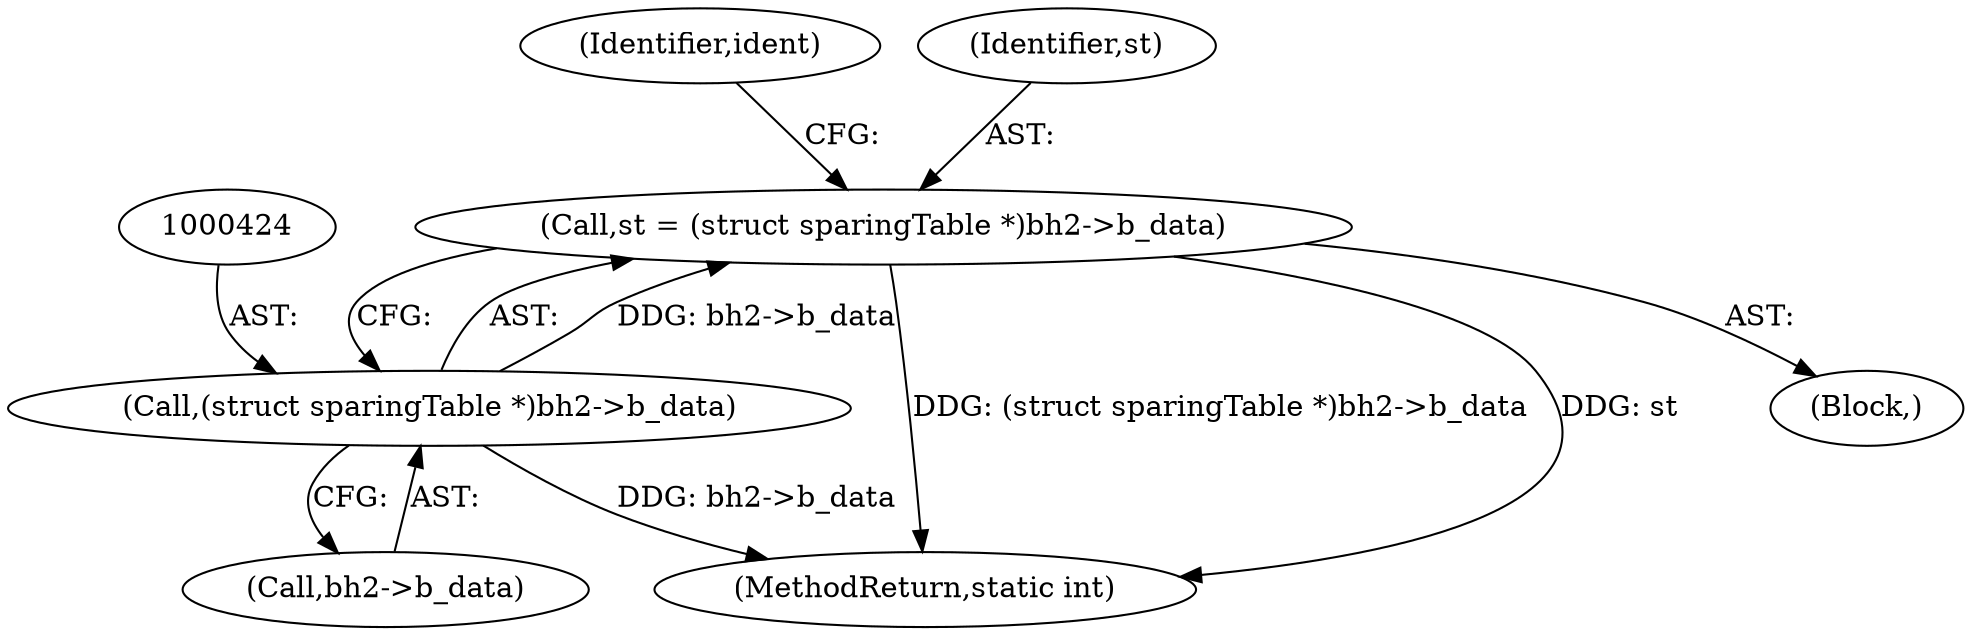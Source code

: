 digraph "0_linux_adee11b2085bee90bd8f4f52123ffb07882d6256@pointer" {
"1000421" [label="(Call,st = (struct sparingTable *)bh2->b_data)"];
"1000423" [label="(Call,(struct sparingTable *)bh2->b_data)"];
"1000421" [label="(Call,st = (struct sparingTable *)bh2->b_data)"];
"1000423" [label="(Call,(struct sparingTable *)bh2->b_data)"];
"1000431" [label="(Identifier,ident)"];
"1000691" [label="(MethodReturn,static int)"];
"1000387" [label="(Block,)"];
"1000422" [label="(Identifier,st)"];
"1000425" [label="(Call,bh2->b_data)"];
"1000421" -> "1000387"  [label="AST: "];
"1000421" -> "1000423"  [label="CFG: "];
"1000422" -> "1000421"  [label="AST: "];
"1000423" -> "1000421"  [label="AST: "];
"1000431" -> "1000421"  [label="CFG: "];
"1000421" -> "1000691"  [label="DDG: (struct sparingTable *)bh2->b_data"];
"1000421" -> "1000691"  [label="DDG: st"];
"1000423" -> "1000421"  [label="DDG: bh2->b_data"];
"1000423" -> "1000425"  [label="CFG: "];
"1000424" -> "1000423"  [label="AST: "];
"1000425" -> "1000423"  [label="AST: "];
"1000423" -> "1000691"  [label="DDG: bh2->b_data"];
}
